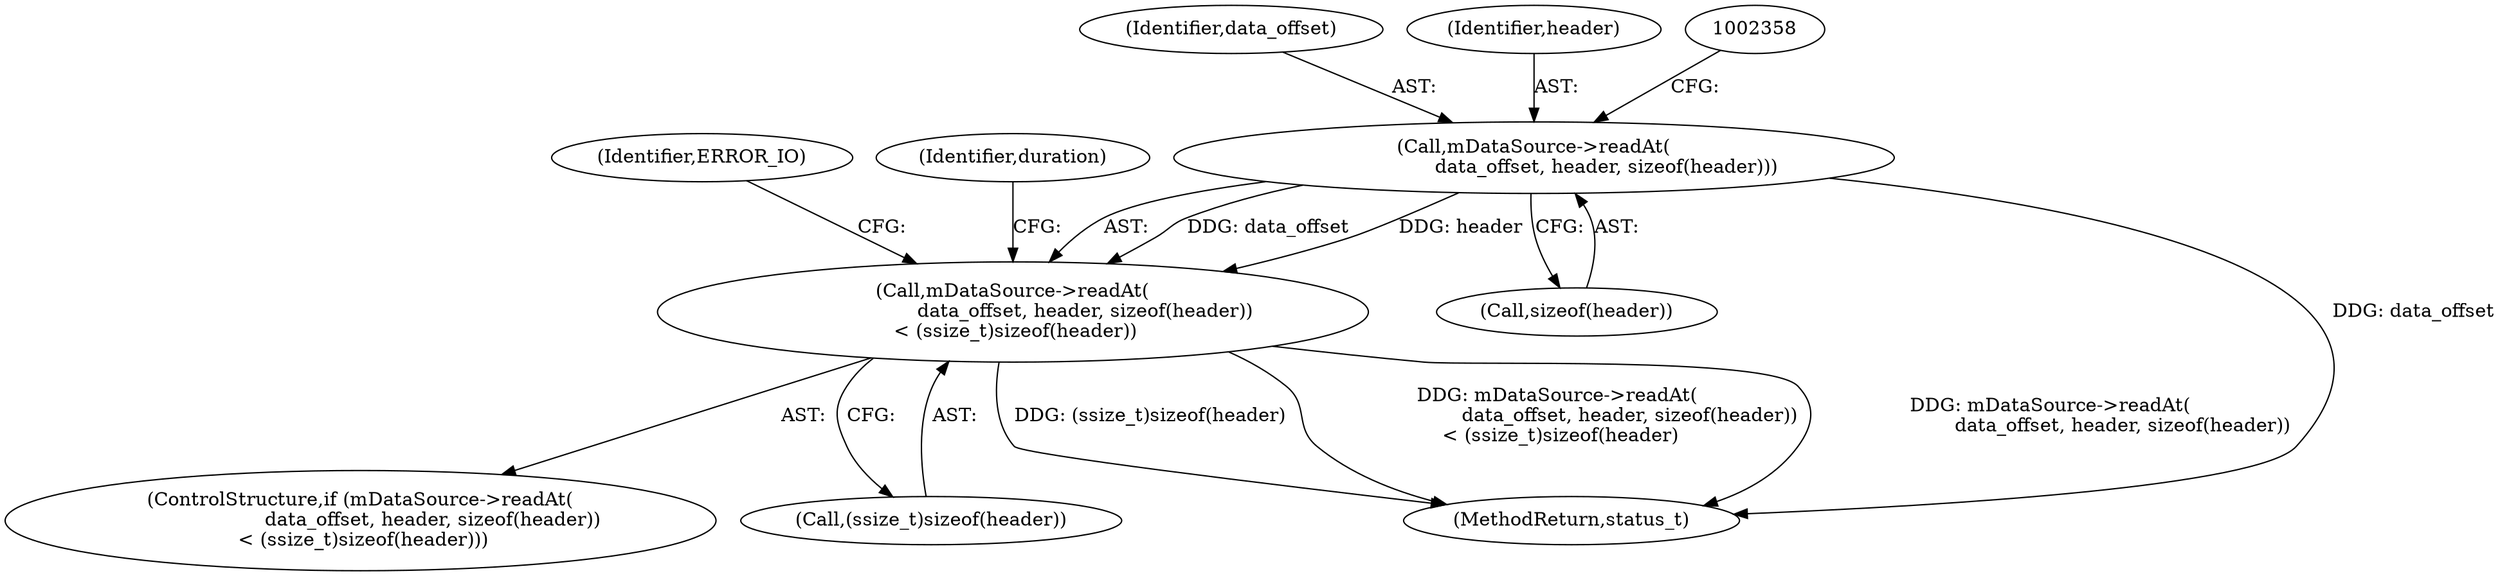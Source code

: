 digraph "0_Android_463a6f807e187828442949d1924e143cf07778c6@API" {
"1002352" [label="(Call,mDataSource->readAt(\n                        data_offset, header, sizeof(header)))"];
"1002351" [label="(Call,mDataSource->readAt(\n                        data_offset, header, sizeof(header))\n < (ssize_t)sizeof(header))"];
"1002363" [label="(Identifier,ERROR_IO)"];
"1002353" [label="(Identifier,data_offset)"];
"1002354" [label="(Identifier,header)"];
"1002351" [label="(Call,mDataSource->readAt(\n                        data_offset, header, sizeof(header))\n < (ssize_t)sizeof(header))"];
"1002367" [label="(Identifier,duration)"];
"1002355" [label="(Call,sizeof(header))"];
"1002350" [label="(ControlStructure,if (mDataSource->readAt(\n                        data_offset, header, sizeof(header))\n < (ssize_t)sizeof(header)))"];
"1002352" [label="(Call,mDataSource->readAt(\n                        data_offset, header, sizeof(header)))"];
"1002357" [label="(Call,(ssize_t)sizeof(header))"];
"1002911" [label="(MethodReturn,status_t)"];
"1002352" -> "1002351"  [label="AST: "];
"1002352" -> "1002355"  [label="CFG: "];
"1002353" -> "1002352"  [label="AST: "];
"1002354" -> "1002352"  [label="AST: "];
"1002355" -> "1002352"  [label="AST: "];
"1002358" -> "1002352"  [label="CFG: "];
"1002352" -> "1002911"  [label="DDG: data_offset"];
"1002352" -> "1002351"  [label="DDG: data_offset"];
"1002352" -> "1002351"  [label="DDG: header"];
"1002351" -> "1002350"  [label="AST: "];
"1002351" -> "1002357"  [label="CFG: "];
"1002357" -> "1002351"  [label="AST: "];
"1002363" -> "1002351"  [label="CFG: "];
"1002367" -> "1002351"  [label="CFG: "];
"1002351" -> "1002911"  [label="DDG: (ssize_t)sizeof(header)"];
"1002351" -> "1002911"  [label="DDG: mDataSource->readAt(\n                        data_offset, header, sizeof(header))\n < (ssize_t)sizeof(header)"];
"1002351" -> "1002911"  [label="DDG: mDataSource->readAt(\n                        data_offset, header, sizeof(header))"];
}
